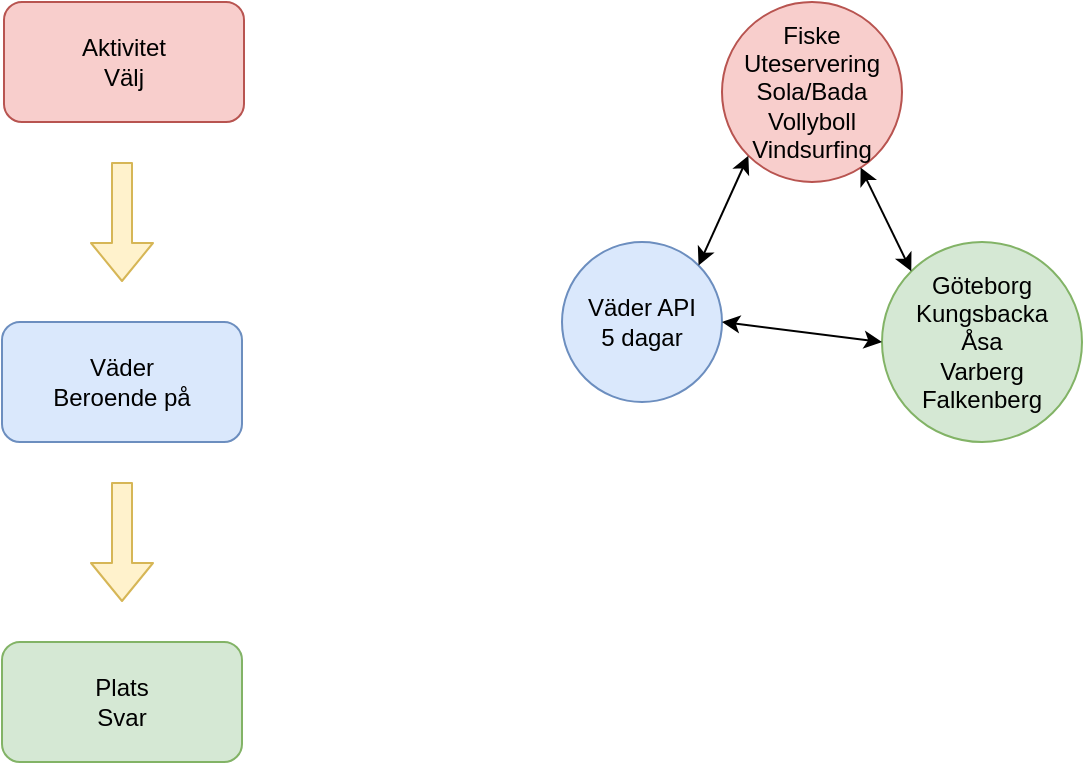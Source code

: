 <mxfile version="10.6.3" type="device"><diagram id="lmixXjWh4FEv0gKT63t3" name="Page-1"><mxGraphModel dx="754" dy="467" grid="1" gridSize="10" guides="1" tooltips="1" connect="1" arrows="1" fold="1" page="1" pageScale="1" pageWidth="827" pageHeight="1169" math="0" shadow="0"><root><mxCell id="0"/><mxCell id="1" parent="0"/><mxCell id="abBL_IUUsjcHJGkLDX_z-1" value="Väder&lt;br&gt;Beroende på&lt;br&gt;" style="rounded=1;whiteSpace=wrap;html=1;fillColor=#dae8fc;strokeColor=#6c8ebf;" vertex="1" parent="1"><mxGeometry x="240" y="200" width="120" height="60" as="geometry"/></mxCell><mxCell id="abBL_IUUsjcHJGkLDX_z-2" value="Aktivitet&lt;br&gt;Välj&lt;br&gt;" style="rounded=1;whiteSpace=wrap;html=1;fillColor=#f8cecc;strokeColor=#b85450;" vertex="1" parent="1"><mxGeometry x="241" y="40" width="120" height="60" as="geometry"/></mxCell><mxCell id="abBL_IUUsjcHJGkLDX_z-3" value="Plats&lt;br&gt;Svar&lt;br&gt;" style="rounded=1;whiteSpace=wrap;html=1;fillColor=#d5e8d4;strokeColor=#82b366;" vertex="1" parent="1"><mxGeometry x="240" y="360" width="120" height="60" as="geometry"/></mxCell><mxCell id="abBL_IUUsjcHJGkLDX_z-12" value="Väder API&lt;br&gt;5 dagar&lt;br&gt;" style="ellipse;whiteSpace=wrap;html=1;aspect=fixed;fillColor=#dae8fc;strokeColor=#6c8ebf;" vertex="1" parent="1"><mxGeometry x="520" y="160" width="80" height="80" as="geometry"/></mxCell><mxCell id="abBL_IUUsjcHJGkLDX_z-13" value="Fiske&lt;br&gt;Uteservering&lt;br&gt;Sola/Bada&lt;br&gt;Vollyboll&lt;br&gt;Vindsurfing&lt;br&gt;" style="ellipse;whiteSpace=wrap;html=1;aspect=fixed;fillColor=#f8cecc;strokeColor=#b85450;" vertex="1" parent="1"><mxGeometry x="600" y="40" width="90" height="90" as="geometry"/></mxCell><mxCell id="abBL_IUUsjcHJGkLDX_z-14" value="Göteborg&lt;br&gt;Kungsbacka&lt;br&gt;Åsa&lt;br&gt;Varberg&lt;br&gt;Falkenberg&lt;br&gt;" style="ellipse;whiteSpace=wrap;html=1;aspect=fixed;fillColor=#d5e8d4;strokeColor=#82b366;" vertex="1" parent="1"><mxGeometry x="680" y="160" width="100" height="100" as="geometry"/></mxCell><mxCell id="abBL_IUUsjcHJGkLDX_z-24" value="" style="shape=flexArrow;endArrow=classic;html=1;fillColor=#fff2cc;strokeColor=#d6b656;" edge="1" parent="1"><mxGeometry width="50" height="50" relative="1" as="geometry"><mxPoint x="300" y="120" as="sourcePoint"/><mxPoint x="300" y="180" as="targetPoint"/></mxGeometry></mxCell><mxCell id="abBL_IUUsjcHJGkLDX_z-25" value="" style="shape=flexArrow;endArrow=classic;html=1;fillColor=#fff2cc;strokeColor=#d6b656;" edge="1" parent="1"><mxGeometry width="50" height="50" relative="1" as="geometry"><mxPoint x="300" y="280" as="sourcePoint"/><mxPoint x="300" y="340" as="targetPoint"/></mxGeometry></mxCell><mxCell id="abBL_IUUsjcHJGkLDX_z-26" value="" style="endArrow=classic;startArrow=classic;html=1;entryX=0;entryY=1;entryDx=0;entryDy=0;exitX=1;exitY=0;exitDx=0;exitDy=0;" edge="1" parent="1" source="abBL_IUUsjcHJGkLDX_z-12" target="abBL_IUUsjcHJGkLDX_z-13"><mxGeometry width="50" height="50" relative="1" as="geometry"><mxPoint x="240" y="490" as="sourcePoint"/><mxPoint x="290" y="440" as="targetPoint"/></mxGeometry></mxCell><mxCell id="abBL_IUUsjcHJGkLDX_z-27" value="" style="endArrow=classic;startArrow=classic;html=1;entryX=0.77;entryY=0.919;entryDx=0;entryDy=0;entryPerimeter=0;exitX=0;exitY=0;exitDx=0;exitDy=0;" edge="1" parent="1" source="abBL_IUUsjcHJGkLDX_z-14" target="abBL_IUUsjcHJGkLDX_z-13"><mxGeometry width="50" height="50" relative="1" as="geometry"><mxPoint x="240" y="490" as="sourcePoint"/><mxPoint x="290" y="440" as="targetPoint"/></mxGeometry></mxCell><mxCell id="abBL_IUUsjcHJGkLDX_z-28" value="" style="endArrow=classic;startArrow=classic;html=1;entryX=0;entryY=0.5;entryDx=0;entryDy=0;exitX=1;exitY=0.5;exitDx=0;exitDy=0;" edge="1" parent="1" source="abBL_IUUsjcHJGkLDX_z-12" target="abBL_IUUsjcHJGkLDX_z-14"><mxGeometry width="50" height="50" relative="1" as="geometry"><mxPoint x="240" y="490" as="sourcePoint"/><mxPoint x="290" y="440" as="targetPoint"/></mxGeometry></mxCell></root></mxGraphModel></diagram></mxfile>